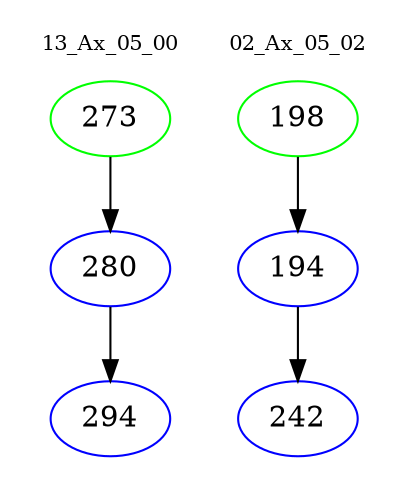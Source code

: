 digraph{
subgraph cluster_0 {
color = white
label = "13_Ax_05_00";
fontsize=10;
T0_273 [label="273", color="green"]
T0_273 -> T0_280 [color="black"]
T0_280 [label="280", color="blue"]
T0_280 -> T0_294 [color="black"]
T0_294 [label="294", color="blue"]
}
subgraph cluster_1 {
color = white
label = "02_Ax_05_02";
fontsize=10;
T1_198 [label="198", color="green"]
T1_198 -> T1_194 [color="black"]
T1_194 [label="194", color="blue"]
T1_194 -> T1_242 [color="black"]
T1_242 [label="242", color="blue"]
}
}
